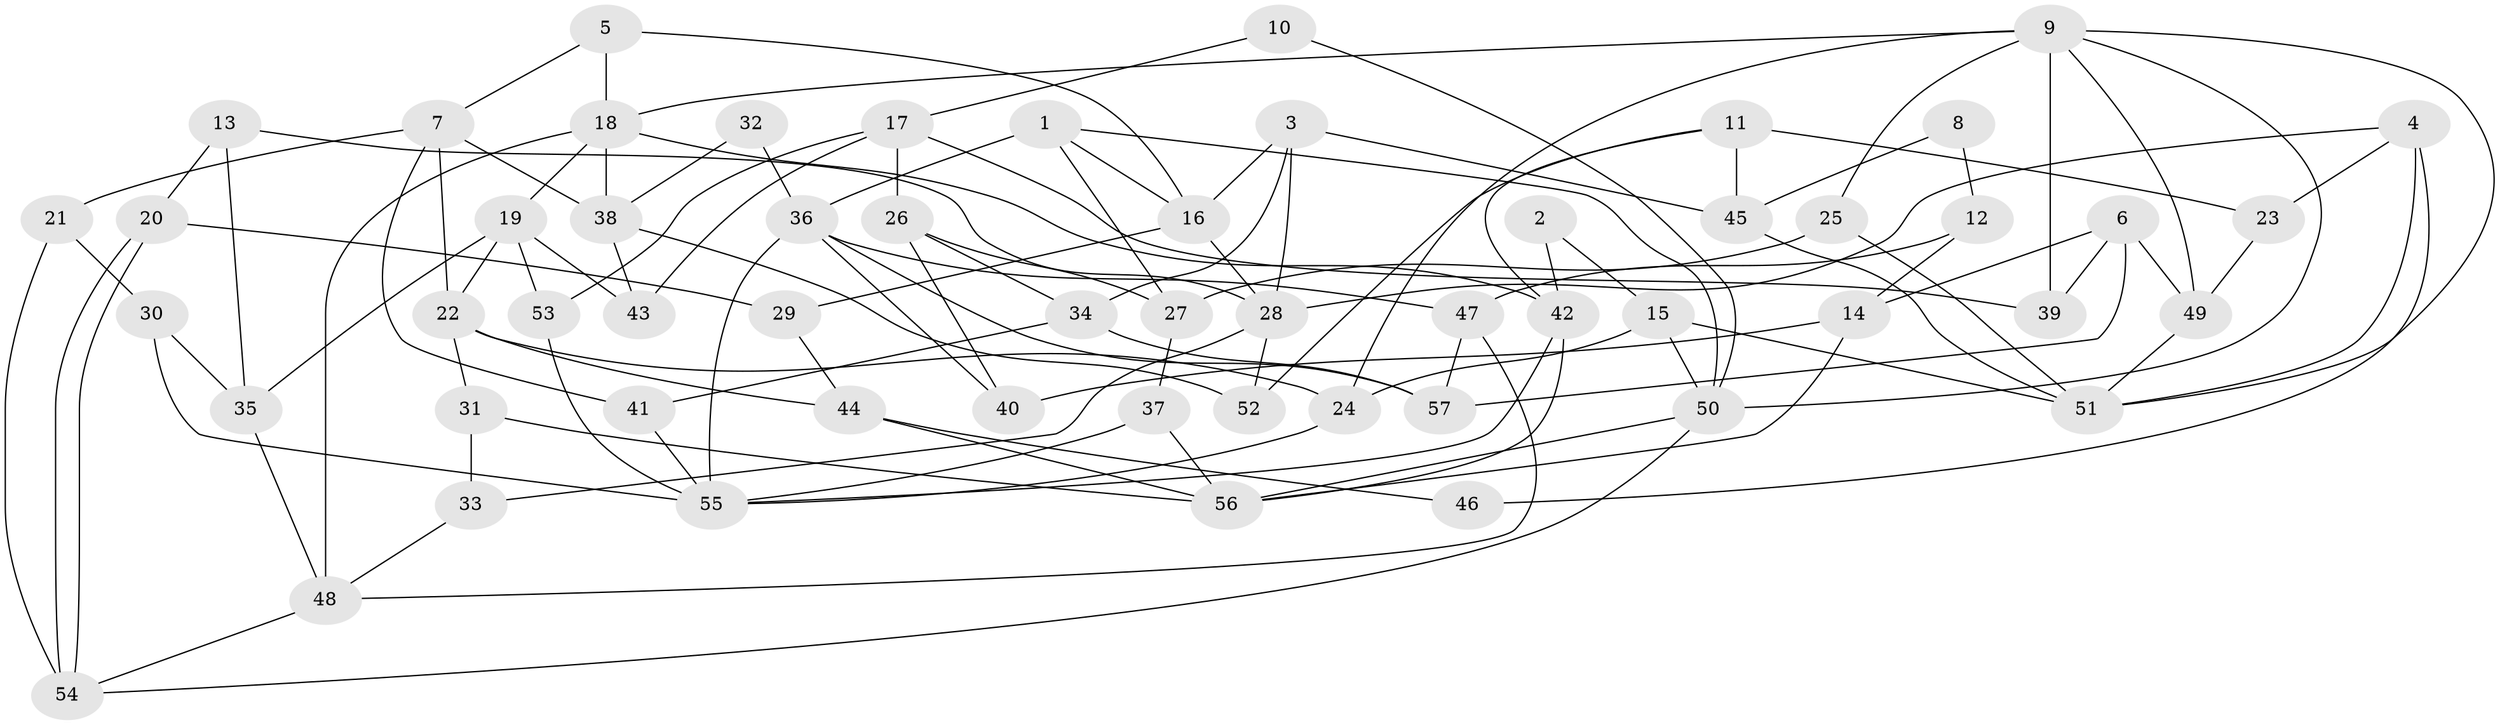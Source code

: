 // Generated by graph-tools (version 1.1) at 2025/50/03/09/25 03:50:06]
// undirected, 57 vertices, 114 edges
graph export_dot {
graph [start="1"]
  node [color=gray90,style=filled];
  1;
  2;
  3;
  4;
  5;
  6;
  7;
  8;
  9;
  10;
  11;
  12;
  13;
  14;
  15;
  16;
  17;
  18;
  19;
  20;
  21;
  22;
  23;
  24;
  25;
  26;
  27;
  28;
  29;
  30;
  31;
  32;
  33;
  34;
  35;
  36;
  37;
  38;
  39;
  40;
  41;
  42;
  43;
  44;
  45;
  46;
  47;
  48;
  49;
  50;
  51;
  52;
  53;
  54;
  55;
  56;
  57;
  1 -- 50;
  1 -- 16;
  1 -- 27;
  1 -- 36;
  2 -- 15;
  2 -- 42;
  3 -- 28;
  3 -- 16;
  3 -- 34;
  3 -- 45;
  4 -- 28;
  4 -- 51;
  4 -- 23;
  4 -- 46;
  5 -- 7;
  5 -- 18;
  5 -- 16;
  6 -- 57;
  6 -- 49;
  6 -- 14;
  6 -- 39;
  7 -- 22;
  7 -- 38;
  7 -- 21;
  7 -- 41;
  8 -- 45;
  8 -- 12;
  9 -- 49;
  9 -- 18;
  9 -- 24;
  9 -- 25;
  9 -- 39;
  9 -- 50;
  9 -- 51;
  10 -- 17;
  10 -- 50;
  11 -- 42;
  11 -- 45;
  11 -- 23;
  11 -- 52;
  12 -- 14;
  12 -- 47;
  13 -- 35;
  13 -- 28;
  13 -- 20;
  14 -- 56;
  14 -- 40;
  15 -- 51;
  15 -- 24;
  15 -- 50;
  16 -- 29;
  16 -- 28;
  17 -- 39;
  17 -- 26;
  17 -- 43;
  17 -- 53;
  18 -- 48;
  18 -- 19;
  18 -- 38;
  18 -- 42;
  19 -- 53;
  19 -- 22;
  19 -- 35;
  19 -- 43;
  20 -- 54;
  20 -- 54;
  20 -- 29;
  21 -- 54;
  21 -- 30;
  22 -- 31;
  22 -- 24;
  22 -- 44;
  23 -- 49;
  24 -- 55;
  25 -- 27;
  25 -- 51;
  26 -- 40;
  26 -- 34;
  26 -- 27;
  27 -- 37;
  28 -- 52;
  28 -- 33;
  29 -- 44;
  30 -- 35;
  30 -- 55;
  31 -- 56;
  31 -- 33;
  32 -- 38;
  32 -- 36;
  33 -- 48;
  34 -- 41;
  34 -- 57;
  35 -- 48;
  36 -- 55;
  36 -- 40;
  36 -- 47;
  36 -- 57;
  37 -- 55;
  37 -- 56;
  38 -- 43;
  38 -- 52;
  41 -- 55;
  42 -- 56;
  42 -- 55;
  44 -- 56;
  44 -- 46;
  45 -- 51;
  47 -- 57;
  47 -- 48;
  48 -- 54;
  49 -- 51;
  50 -- 54;
  50 -- 56;
  53 -- 55;
}
